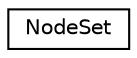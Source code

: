 digraph "Graphical Class Hierarchy"
{
 // LATEX_PDF_SIZE
  edge [fontname="Helvetica",fontsize="10",labelfontname="Helvetica",labelfontsize="10"];
  node [fontname="Helvetica",fontsize="10",shape=record];
  rankdir="LR";
  Node0 [label="NodeSet",height=0.2,width=0.4,color="black", fillcolor="white", style="filled",URL="$classNodeSet.html",tooltip="A node set holds a collection of node types."];
}
